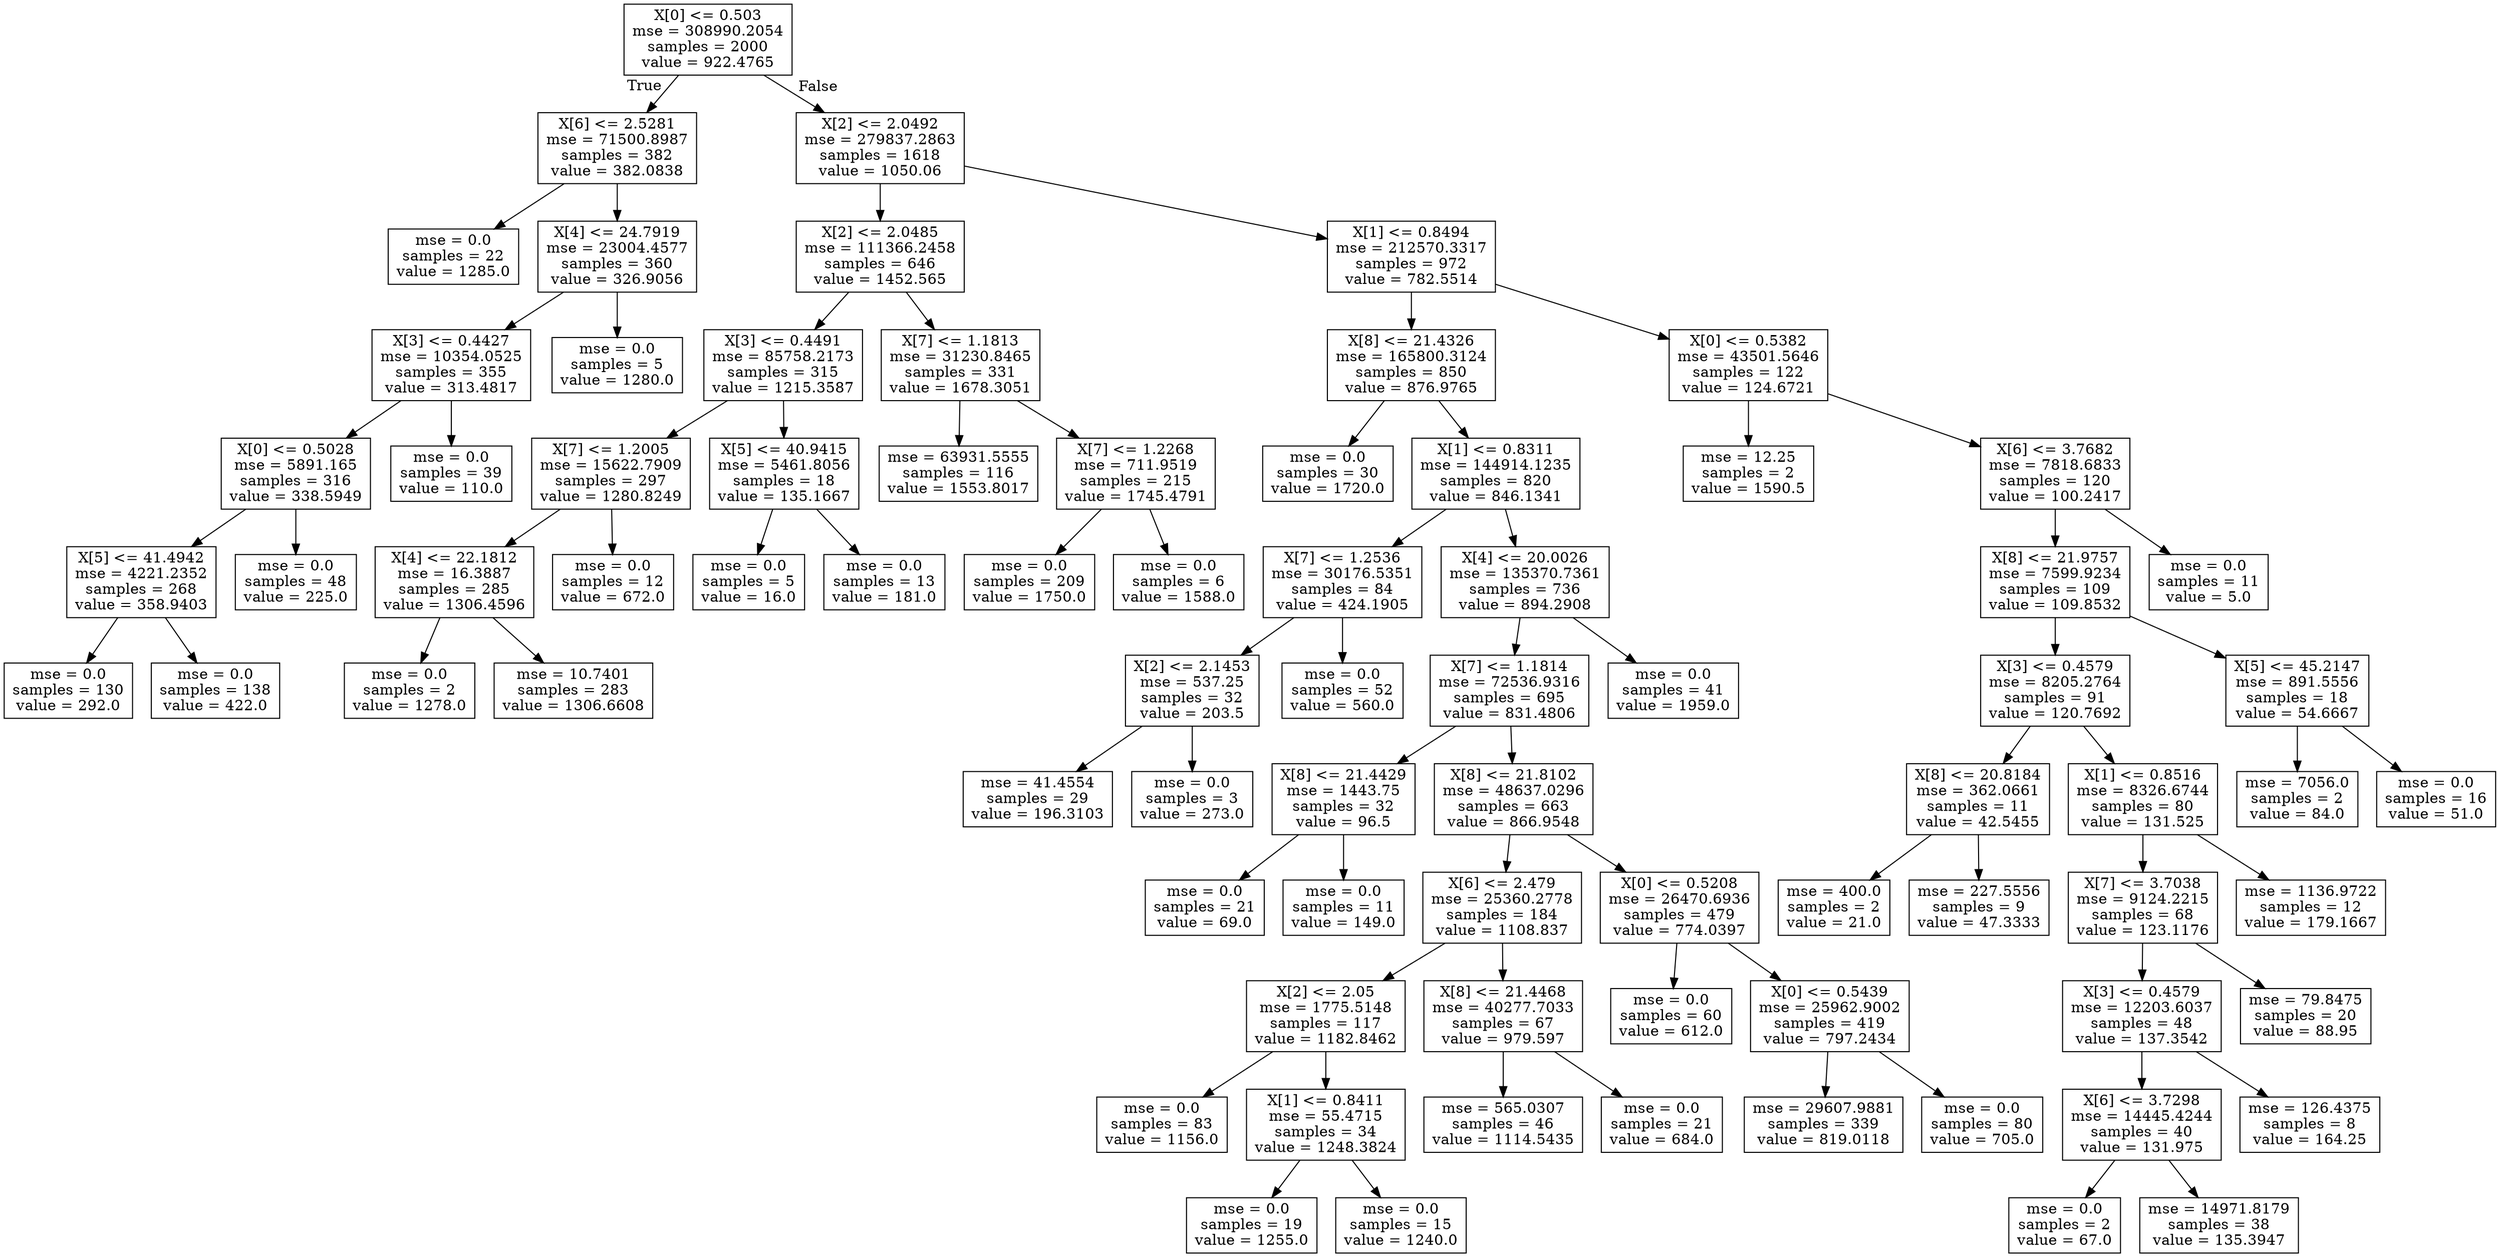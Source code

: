 digraph Tree {
node [shape=box] ;
0 [label="X[0] <= 0.503\nmse = 308990.2054\nsamples = 2000\nvalue = 922.4765"] ;
1 [label="X[6] <= 2.5281\nmse = 71500.8987\nsamples = 382\nvalue = 382.0838"] ;
0 -> 1 [labeldistance=2.5, labelangle=45, headlabel="True"] ;
2 [label="mse = 0.0\nsamples = 22\nvalue = 1285.0"] ;
1 -> 2 ;
3 [label="X[4] <= 24.7919\nmse = 23004.4577\nsamples = 360\nvalue = 326.9056"] ;
1 -> 3 ;
4 [label="X[3] <= 0.4427\nmse = 10354.0525\nsamples = 355\nvalue = 313.4817"] ;
3 -> 4 ;
5 [label="X[0] <= 0.5028\nmse = 5891.165\nsamples = 316\nvalue = 338.5949"] ;
4 -> 5 ;
6 [label="X[5] <= 41.4942\nmse = 4221.2352\nsamples = 268\nvalue = 358.9403"] ;
5 -> 6 ;
7 [label="mse = 0.0\nsamples = 130\nvalue = 292.0"] ;
6 -> 7 ;
8 [label="mse = 0.0\nsamples = 138\nvalue = 422.0"] ;
6 -> 8 ;
9 [label="mse = 0.0\nsamples = 48\nvalue = 225.0"] ;
5 -> 9 ;
10 [label="mse = 0.0\nsamples = 39\nvalue = 110.0"] ;
4 -> 10 ;
11 [label="mse = 0.0\nsamples = 5\nvalue = 1280.0"] ;
3 -> 11 ;
12 [label="X[2] <= 2.0492\nmse = 279837.2863\nsamples = 1618\nvalue = 1050.06"] ;
0 -> 12 [labeldistance=2.5, labelangle=-45, headlabel="False"] ;
13 [label="X[2] <= 2.0485\nmse = 111366.2458\nsamples = 646\nvalue = 1452.565"] ;
12 -> 13 ;
14 [label="X[3] <= 0.4491\nmse = 85758.2173\nsamples = 315\nvalue = 1215.3587"] ;
13 -> 14 ;
15 [label="X[7] <= 1.2005\nmse = 15622.7909\nsamples = 297\nvalue = 1280.8249"] ;
14 -> 15 ;
16 [label="X[4] <= 22.1812\nmse = 16.3887\nsamples = 285\nvalue = 1306.4596"] ;
15 -> 16 ;
17 [label="mse = 0.0\nsamples = 2\nvalue = 1278.0"] ;
16 -> 17 ;
18 [label="mse = 10.7401\nsamples = 283\nvalue = 1306.6608"] ;
16 -> 18 ;
19 [label="mse = 0.0\nsamples = 12\nvalue = 672.0"] ;
15 -> 19 ;
20 [label="X[5] <= 40.9415\nmse = 5461.8056\nsamples = 18\nvalue = 135.1667"] ;
14 -> 20 ;
21 [label="mse = 0.0\nsamples = 5\nvalue = 16.0"] ;
20 -> 21 ;
22 [label="mse = 0.0\nsamples = 13\nvalue = 181.0"] ;
20 -> 22 ;
23 [label="X[7] <= 1.1813\nmse = 31230.8465\nsamples = 331\nvalue = 1678.3051"] ;
13 -> 23 ;
24 [label="mse = 63931.5555\nsamples = 116\nvalue = 1553.8017"] ;
23 -> 24 ;
25 [label="X[7] <= 1.2268\nmse = 711.9519\nsamples = 215\nvalue = 1745.4791"] ;
23 -> 25 ;
26 [label="mse = 0.0\nsamples = 209\nvalue = 1750.0"] ;
25 -> 26 ;
27 [label="mse = 0.0\nsamples = 6\nvalue = 1588.0"] ;
25 -> 27 ;
28 [label="X[1] <= 0.8494\nmse = 212570.3317\nsamples = 972\nvalue = 782.5514"] ;
12 -> 28 ;
29 [label="X[8] <= 21.4326\nmse = 165800.3124\nsamples = 850\nvalue = 876.9765"] ;
28 -> 29 ;
30 [label="mse = 0.0\nsamples = 30\nvalue = 1720.0"] ;
29 -> 30 ;
31 [label="X[1] <= 0.8311\nmse = 144914.1235\nsamples = 820\nvalue = 846.1341"] ;
29 -> 31 ;
32 [label="X[7] <= 1.2536\nmse = 30176.5351\nsamples = 84\nvalue = 424.1905"] ;
31 -> 32 ;
33 [label="X[2] <= 2.1453\nmse = 537.25\nsamples = 32\nvalue = 203.5"] ;
32 -> 33 ;
34 [label="mse = 41.4554\nsamples = 29\nvalue = 196.3103"] ;
33 -> 34 ;
35 [label="mse = 0.0\nsamples = 3\nvalue = 273.0"] ;
33 -> 35 ;
36 [label="mse = 0.0\nsamples = 52\nvalue = 560.0"] ;
32 -> 36 ;
37 [label="X[4] <= 20.0026\nmse = 135370.7361\nsamples = 736\nvalue = 894.2908"] ;
31 -> 37 ;
38 [label="X[7] <= 1.1814\nmse = 72536.9316\nsamples = 695\nvalue = 831.4806"] ;
37 -> 38 ;
39 [label="X[8] <= 21.4429\nmse = 1443.75\nsamples = 32\nvalue = 96.5"] ;
38 -> 39 ;
40 [label="mse = 0.0\nsamples = 21\nvalue = 69.0"] ;
39 -> 40 ;
41 [label="mse = 0.0\nsamples = 11\nvalue = 149.0"] ;
39 -> 41 ;
42 [label="X[8] <= 21.8102\nmse = 48637.0296\nsamples = 663\nvalue = 866.9548"] ;
38 -> 42 ;
43 [label="X[6] <= 2.479\nmse = 25360.2778\nsamples = 184\nvalue = 1108.837"] ;
42 -> 43 ;
44 [label="X[2] <= 2.05\nmse = 1775.5148\nsamples = 117\nvalue = 1182.8462"] ;
43 -> 44 ;
45 [label="mse = 0.0\nsamples = 83\nvalue = 1156.0"] ;
44 -> 45 ;
46 [label="X[1] <= 0.8411\nmse = 55.4715\nsamples = 34\nvalue = 1248.3824"] ;
44 -> 46 ;
47 [label="mse = 0.0\nsamples = 19\nvalue = 1255.0"] ;
46 -> 47 ;
48 [label="mse = 0.0\nsamples = 15\nvalue = 1240.0"] ;
46 -> 48 ;
49 [label="X[8] <= 21.4468\nmse = 40277.7033\nsamples = 67\nvalue = 979.597"] ;
43 -> 49 ;
50 [label="mse = 565.0307\nsamples = 46\nvalue = 1114.5435"] ;
49 -> 50 ;
51 [label="mse = 0.0\nsamples = 21\nvalue = 684.0"] ;
49 -> 51 ;
52 [label="X[0] <= 0.5208\nmse = 26470.6936\nsamples = 479\nvalue = 774.0397"] ;
42 -> 52 ;
53 [label="mse = 0.0\nsamples = 60\nvalue = 612.0"] ;
52 -> 53 ;
54 [label="X[0] <= 0.5439\nmse = 25962.9002\nsamples = 419\nvalue = 797.2434"] ;
52 -> 54 ;
55 [label="mse = 29607.9881\nsamples = 339\nvalue = 819.0118"] ;
54 -> 55 ;
56 [label="mse = 0.0\nsamples = 80\nvalue = 705.0"] ;
54 -> 56 ;
57 [label="mse = 0.0\nsamples = 41\nvalue = 1959.0"] ;
37 -> 57 ;
58 [label="X[0] <= 0.5382\nmse = 43501.5646\nsamples = 122\nvalue = 124.6721"] ;
28 -> 58 ;
59 [label="mse = 12.25\nsamples = 2\nvalue = 1590.5"] ;
58 -> 59 ;
60 [label="X[6] <= 3.7682\nmse = 7818.6833\nsamples = 120\nvalue = 100.2417"] ;
58 -> 60 ;
61 [label="X[8] <= 21.9757\nmse = 7599.9234\nsamples = 109\nvalue = 109.8532"] ;
60 -> 61 ;
62 [label="X[3] <= 0.4579\nmse = 8205.2764\nsamples = 91\nvalue = 120.7692"] ;
61 -> 62 ;
63 [label="X[8] <= 20.8184\nmse = 362.0661\nsamples = 11\nvalue = 42.5455"] ;
62 -> 63 ;
64 [label="mse = 400.0\nsamples = 2\nvalue = 21.0"] ;
63 -> 64 ;
65 [label="mse = 227.5556\nsamples = 9\nvalue = 47.3333"] ;
63 -> 65 ;
66 [label="X[1] <= 0.8516\nmse = 8326.6744\nsamples = 80\nvalue = 131.525"] ;
62 -> 66 ;
67 [label="X[7] <= 3.7038\nmse = 9124.2215\nsamples = 68\nvalue = 123.1176"] ;
66 -> 67 ;
68 [label="X[3] <= 0.4579\nmse = 12203.6037\nsamples = 48\nvalue = 137.3542"] ;
67 -> 68 ;
69 [label="X[6] <= 3.7298\nmse = 14445.4244\nsamples = 40\nvalue = 131.975"] ;
68 -> 69 ;
70 [label="mse = 0.0\nsamples = 2\nvalue = 67.0"] ;
69 -> 70 ;
71 [label="mse = 14971.8179\nsamples = 38\nvalue = 135.3947"] ;
69 -> 71 ;
72 [label="mse = 126.4375\nsamples = 8\nvalue = 164.25"] ;
68 -> 72 ;
73 [label="mse = 79.8475\nsamples = 20\nvalue = 88.95"] ;
67 -> 73 ;
74 [label="mse = 1136.9722\nsamples = 12\nvalue = 179.1667"] ;
66 -> 74 ;
75 [label="X[5] <= 45.2147\nmse = 891.5556\nsamples = 18\nvalue = 54.6667"] ;
61 -> 75 ;
76 [label="mse = 7056.0\nsamples = 2\nvalue = 84.0"] ;
75 -> 76 ;
77 [label="mse = 0.0\nsamples = 16\nvalue = 51.0"] ;
75 -> 77 ;
78 [label="mse = 0.0\nsamples = 11\nvalue = 5.0"] ;
60 -> 78 ;
}